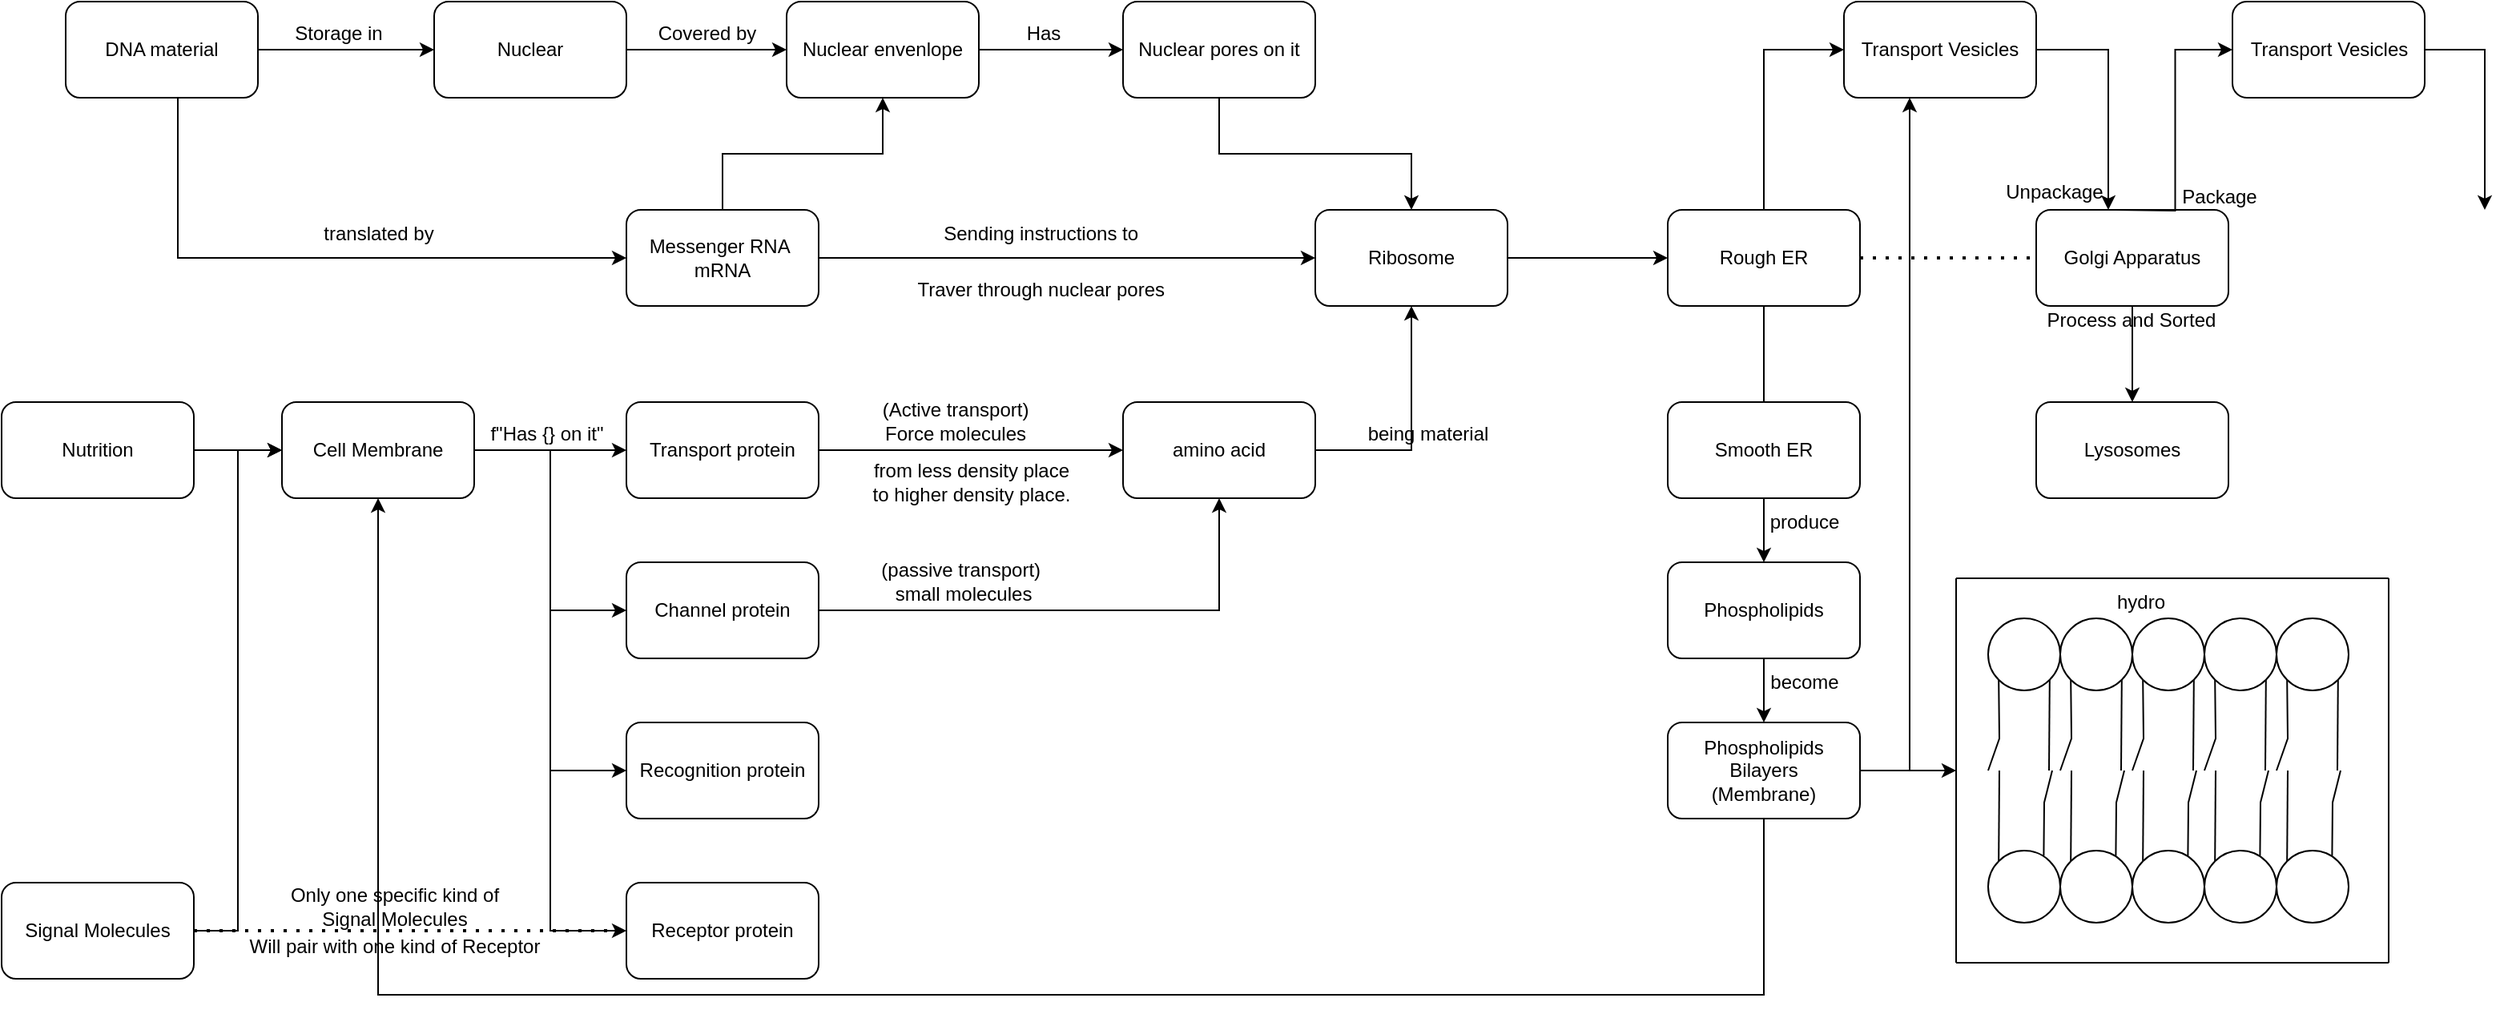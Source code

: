 <mxfile version="20.4.0" type="github">
  <diagram id="kwf1DfNNfV_sgtsVtwUe" name="Page-1">
    <mxGraphModel dx="544" dy="255" grid="1" gridSize="10" guides="1" tooltips="1" connect="1" arrows="1" fold="1" page="1" pageScale="1" pageWidth="850" pageHeight="1100" math="0" shadow="0">
      <root>
        <mxCell id="0" />
        <mxCell id="1" parent="0" />
        <mxCell id="IV-PJzwdEKSMfLSHQAN--9" style="edgeStyle=orthogonalEdgeStyle;rounded=0;orthogonalLoop=1;jettySize=auto;html=1;exitX=1;exitY=0.5;exitDx=0;exitDy=0;" edge="1" parent="1" source="IV-PJzwdEKSMfLSHQAN--1" target="IV-PJzwdEKSMfLSHQAN--8">
          <mxGeometry relative="1" as="geometry" />
        </mxCell>
        <mxCell id="IV-PJzwdEKSMfLSHQAN--1" value="Nuclear" style="rounded=1;whiteSpace=wrap;html=1;" vertex="1" parent="1">
          <mxGeometry x="350" y="190" width="120" height="60" as="geometry" />
        </mxCell>
        <mxCell id="IV-PJzwdEKSMfLSHQAN--15" style="edgeStyle=orthogonalEdgeStyle;rounded=0;orthogonalLoop=1;jettySize=auto;html=1;entryX=0;entryY=0.5;entryDx=0;entryDy=0;" edge="1" parent="1" source="IV-PJzwdEKSMfLSHQAN--3" target="IV-PJzwdEKSMfLSHQAN--14">
          <mxGeometry relative="1" as="geometry">
            <Array as="points">
              <mxPoint x="190" y="350" />
            </Array>
          </mxGeometry>
        </mxCell>
        <mxCell id="IV-PJzwdEKSMfLSHQAN--3" value="DNA material" style="rounded=1;whiteSpace=wrap;html=1;" vertex="1" parent="1">
          <mxGeometry x="120" y="190" width="120" height="60" as="geometry" />
        </mxCell>
        <mxCell id="IV-PJzwdEKSMfLSHQAN--7" value="" style="group" vertex="1" connectable="0" parent="1">
          <mxGeometry x="255" y="195" width="75" height="30" as="geometry" />
        </mxCell>
        <mxCell id="IV-PJzwdEKSMfLSHQAN--4" style="edgeStyle=orthogonalEdgeStyle;rounded=0;orthogonalLoop=1;jettySize=auto;html=1;entryX=0;entryY=0.5;entryDx=0;entryDy=0;" edge="1" parent="IV-PJzwdEKSMfLSHQAN--7" source="IV-PJzwdEKSMfLSHQAN--3" target="IV-PJzwdEKSMfLSHQAN--1">
          <mxGeometry relative="1" as="geometry" />
        </mxCell>
        <mxCell id="IV-PJzwdEKSMfLSHQAN--6" value="Storage in" style="text;html=1;align=center;verticalAlign=middle;resizable=0;points=[];autosize=1;strokeColor=none;fillColor=none;" vertex="1" parent="IV-PJzwdEKSMfLSHQAN--7">
          <mxGeometry x="-5" width="80" height="30" as="geometry" />
        </mxCell>
        <mxCell id="IV-PJzwdEKSMfLSHQAN--12" style="edgeStyle=orthogonalEdgeStyle;rounded=0;orthogonalLoop=1;jettySize=auto;html=1;exitX=1;exitY=0.5;exitDx=0;exitDy=0;entryX=0;entryY=0.5;entryDx=0;entryDy=0;" edge="1" parent="1" source="IV-PJzwdEKSMfLSHQAN--8" target="IV-PJzwdEKSMfLSHQAN--11">
          <mxGeometry relative="1" as="geometry" />
        </mxCell>
        <mxCell id="IV-PJzwdEKSMfLSHQAN--8" value="Nuclear envenlope" style="rounded=1;whiteSpace=wrap;html=1;" vertex="1" parent="1">
          <mxGeometry x="570" y="190" width="120" height="60" as="geometry" />
        </mxCell>
        <mxCell id="IV-PJzwdEKSMfLSHQAN--10" value="Covered by" style="text;html=1;align=center;verticalAlign=middle;resizable=0;points=[];autosize=1;strokeColor=none;fillColor=none;" vertex="1" parent="1">
          <mxGeometry x="480" y="195" width="80" height="30" as="geometry" />
        </mxCell>
        <mxCell id="IV-PJzwdEKSMfLSHQAN--38" style="edgeStyle=orthogonalEdgeStyle;rounded=0;orthogonalLoop=1;jettySize=auto;html=1;entryX=0.5;entryY=0;entryDx=0;entryDy=0;" edge="1" parent="1" source="IV-PJzwdEKSMfLSHQAN--11" target="IV-PJzwdEKSMfLSHQAN--20">
          <mxGeometry relative="1" as="geometry" />
        </mxCell>
        <mxCell id="IV-PJzwdEKSMfLSHQAN--11" value="Nuclear pores on it" style="rounded=1;whiteSpace=wrap;html=1;" vertex="1" parent="1">
          <mxGeometry x="780" y="190" width="120" height="60" as="geometry" />
        </mxCell>
        <mxCell id="IV-PJzwdEKSMfLSHQAN--21" style="edgeStyle=orthogonalEdgeStyle;rounded=0;orthogonalLoop=1;jettySize=auto;html=1;entryX=0;entryY=0.5;entryDx=0;entryDy=0;" edge="1" parent="1" source="IV-PJzwdEKSMfLSHQAN--14" target="IV-PJzwdEKSMfLSHQAN--20">
          <mxGeometry relative="1" as="geometry" />
        </mxCell>
        <mxCell id="IV-PJzwdEKSMfLSHQAN--37" style="edgeStyle=orthogonalEdgeStyle;rounded=0;orthogonalLoop=1;jettySize=auto;html=1;" edge="1" parent="1" source="IV-PJzwdEKSMfLSHQAN--14" target="IV-PJzwdEKSMfLSHQAN--8">
          <mxGeometry relative="1" as="geometry" />
        </mxCell>
        <mxCell id="IV-PJzwdEKSMfLSHQAN--14" value="Messenger RNA&amp;nbsp;&lt;br&gt;mRNA" style="rounded=1;whiteSpace=wrap;html=1;" vertex="1" parent="1">
          <mxGeometry x="470" y="320" width="120" height="60" as="geometry" />
        </mxCell>
        <mxCell id="IV-PJzwdEKSMfLSHQAN--16" value="translated by" style="text;html=1;align=center;verticalAlign=middle;resizable=0;points=[];autosize=1;strokeColor=none;fillColor=none;" vertex="1" parent="1">
          <mxGeometry x="270" y="320" width="90" height="30" as="geometry" />
        </mxCell>
        <mxCell id="IV-PJzwdEKSMfLSHQAN--18" value="Has" style="text;html=1;align=center;verticalAlign=middle;resizable=0;points=[];autosize=1;strokeColor=none;fillColor=none;" vertex="1" parent="1">
          <mxGeometry x="710" y="195" width="40" height="30" as="geometry" />
        </mxCell>
        <mxCell id="IV-PJzwdEKSMfLSHQAN--19" value="Sending instructions to&amp;nbsp;" style="text;html=1;align=center;verticalAlign=middle;resizable=0;points=[];autosize=1;strokeColor=none;fillColor=none;" vertex="1" parent="1">
          <mxGeometry x="655" y="320" width="150" height="30" as="geometry" />
        </mxCell>
        <mxCell id="IV-PJzwdEKSMfLSHQAN--52" style="edgeStyle=orthogonalEdgeStyle;rounded=0;orthogonalLoop=1;jettySize=auto;html=1;entryX=0;entryY=0.5;entryDx=0;entryDy=0;" edge="1" parent="1" source="IV-PJzwdEKSMfLSHQAN--20" target="IV-PJzwdEKSMfLSHQAN--50">
          <mxGeometry relative="1" as="geometry" />
        </mxCell>
        <mxCell id="IV-PJzwdEKSMfLSHQAN--20" value="Ribosome" style="rounded=1;whiteSpace=wrap;html=1;" vertex="1" parent="1">
          <mxGeometry x="900" y="320" width="120" height="60" as="geometry" />
        </mxCell>
        <mxCell id="IV-PJzwdEKSMfLSHQAN--23" style="edgeStyle=orthogonalEdgeStyle;rounded=0;orthogonalLoop=1;jettySize=auto;html=1;entryX=0.5;entryY=1;entryDx=0;entryDy=0;" edge="1" parent="1" source="IV-PJzwdEKSMfLSHQAN--22" target="IV-PJzwdEKSMfLSHQAN--20">
          <mxGeometry relative="1" as="geometry">
            <Array as="points">
              <mxPoint x="960" y="470" />
            </Array>
          </mxGeometry>
        </mxCell>
        <mxCell id="IV-PJzwdEKSMfLSHQAN--22" value="amino acid" style="rounded=1;whiteSpace=wrap;html=1;" vertex="1" parent="1">
          <mxGeometry x="780" y="440" width="120" height="60" as="geometry" />
        </mxCell>
        <mxCell id="IV-PJzwdEKSMfLSHQAN--24" value="being material" style="text;html=1;align=center;verticalAlign=middle;resizable=0;points=[];autosize=1;strokeColor=none;fillColor=none;" vertex="1" parent="1">
          <mxGeometry x="920" y="445" width="100" height="30" as="geometry" />
        </mxCell>
        <mxCell id="IV-PJzwdEKSMfLSHQAN--28" style="edgeStyle=orthogonalEdgeStyle;rounded=0;orthogonalLoop=1;jettySize=auto;html=1;entryX=0;entryY=0.5;entryDx=0;entryDy=0;" edge="1" parent="1" source="IV-PJzwdEKSMfLSHQAN--25" target="IV-PJzwdEKSMfLSHQAN--27">
          <mxGeometry relative="1" as="geometry" />
        </mxCell>
        <mxCell id="IV-PJzwdEKSMfLSHQAN--30" style="edgeStyle=orthogonalEdgeStyle;rounded=0;orthogonalLoop=1;jettySize=auto;html=1;entryX=0;entryY=0.5;entryDx=0;entryDy=0;" edge="1" parent="1" source="IV-PJzwdEKSMfLSHQAN--25" target="IV-PJzwdEKSMfLSHQAN--29">
          <mxGeometry relative="1" as="geometry" />
        </mxCell>
        <mxCell id="IV-PJzwdEKSMfLSHQAN--33" style="edgeStyle=orthogonalEdgeStyle;rounded=0;orthogonalLoop=1;jettySize=auto;html=1;entryX=0;entryY=0.5;entryDx=0;entryDy=0;" edge="1" parent="1" source="IV-PJzwdEKSMfLSHQAN--25" target="IV-PJzwdEKSMfLSHQAN--32">
          <mxGeometry relative="1" as="geometry" />
        </mxCell>
        <mxCell id="IV-PJzwdEKSMfLSHQAN--124" style="edgeStyle=orthogonalEdgeStyle;rounded=0;orthogonalLoop=1;jettySize=auto;html=1;entryX=0;entryY=0.5;entryDx=0;entryDy=0;" edge="1" parent="1" source="IV-PJzwdEKSMfLSHQAN--25" target="IV-PJzwdEKSMfLSHQAN--123">
          <mxGeometry relative="1" as="geometry">
            <mxPoint x="400" y="700" as="targetPoint" />
          </mxGeometry>
        </mxCell>
        <mxCell id="IV-PJzwdEKSMfLSHQAN--25" value="Cell Membrane" style="rounded=1;whiteSpace=wrap;html=1;" vertex="1" parent="1">
          <mxGeometry x="255" y="440" width="120" height="60" as="geometry" />
        </mxCell>
        <mxCell id="IV-PJzwdEKSMfLSHQAN--34" style="edgeStyle=orthogonalEdgeStyle;rounded=0;orthogonalLoop=1;jettySize=auto;html=1;entryX=0;entryY=0.5;entryDx=0;entryDy=0;" edge="1" parent="1" source="IV-PJzwdEKSMfLSHQAN--27" target="IV-PJzwdEKSMfLSHQAN--22">
          <mxGeometry relative="1" as="geometry" />
        </mxCell>
        <mxCell id="IV-PJzwdEKSMfLSHQAN--27" value="Transport protein" style="rounded=1;whiteSpace=wrap;html=1;" vertex="1" parent="1">
          <mxGeometry x="470" y="440" width="120" height="60" as="geometry" />
        </mxCell>
        <mxCell id="IV-PJzwdEKSMfLSHQAN--35" style="edgeStyle=orthogonalEdgeStyle;rounded=0;orthogonalLoop=1;jettySize=auto;html=1;" edge="1" parent="1" source="IV-PJzwdEKSMfLSHQAN--29" target="IV-PJzwdEKSMfLSHQAN--22">
          <mxGeometry relative="1" as="geometry" />
        </mxCell>
        <mxCell id="IV-PJzwdEKSMfLSHQAN--29" value="Channel protein" style="rounded=1;whiteSpace=wrap;html=1;" vertex="1" parent="1">
          <mxGeometry x="470" y="540" width="120" height="60" as="geometry" />
        </mxCell>
        <mxCell id="IV-PJzwdEKSMfLSHQAN--31" value="f&quot;Has {} on it&quot;" style="text;html=1;align=center;verticalAlign=middle;resizable=0;points=[];autosize=1;strokeColor=none;fillColor=none;" vertex="1" parent="1">
          <mxGeometry x="375" y="445" width="90" height="30" as="geometry" />
        </mxCell>
        <mxCell id="IV-PJzwdEKSMfLSHQAN--32" value="Recognition protein" style="rounded=1;whiteSpace=wrap;html=1;" vertex="1" parent="1">
          <mxGeometry x="470" y="640" width="120" height="60" as="geometry" />
        </mxCell>
        <mxCell id="IV-PJzwdEKSMfLSHQAN--39" value="Traver through nuclear pores&amp;nbsp;" style="text;html=1;align=center;verticalAlign=middle;resizable=0;points=[];autosize=1;strokeColor=none;fillColor=none;" vertex="1" parent="1">
          <mxGeometry x="640" y="355" width="180" height="30" as="geometry" />
        </mxCell>
        <mxCell id="IV-PJzwdEKSMfLSHQAN--40" value="Force molecules" style="text;html=1;align=center;verticalAlign=middle;resizable=0;points=[];autosize=1;strokeColor=none;fillColor=none;" vertex="1" parent="1">
          <mxGeometry x="620" y="445" width="110" height="30" as="geometry" />
        </mxCell>
        <mxCell id="IV-PJzwdEKSMfLSHQAN--42" value="from less density place&lt;br&gt;&amp;nbsp;to higher density place.&amp;nbsp;" style="text;html=1;align=center;verticalAlign=middle;resizable=0;points=[];autosize=1;strokeColor=none;fillColor=none;" vertex="1" parent="1">
          <mxGeometry x="610" y="470" width="150" height="40" as="geometry" />
        </mxCell>
        <mxCell id="IV-PJzwdEKSMfLSHQAN--44" value="small molecules" style="text;html=1;align=center;verticalAlign=middle;resizable=0;points=[];autosize=1;strokeColor=none;fillColor=none;" vertex="1" parent="1">
          <mxGeometry x="625" y="545" width="110" height="30" as="geometry" />
        </mxCell>
        <mxCell id="IV-PJzwdEKSMfLSHQAN--47" value="(Active transport)" style="text;html=1;align=center;verticalAlign=middle;resizable=0;points=[];autosize=1;strokeColor=none;fillColor=none;" vertex="1" parent="1">
          <mxGeometry x="620" y="430" width="110" height="30" as="geometry" />
        </mxCell>
        <mxCell id="IV-PJzwdEKSMfLSHQAN--48" value="(passive transport)&amp;nbsp;" style="text;html=1;align=center;verticalAlign=middle;resizable=0;points=[];autosize=1;strokeColor=none;fillColor=none;" vertex="1" parent="1">
          <mxGeometry x="615" y="530" width="130" height="30" as="geometry" />
        </mxCell>
        <mxCell id="IV-PJzwdEKSMfLSHQAN--131" style="edgeStyle=orthogonalEdgeStyle;rounded=0;orthogonalLoop=1;jettySize=auto;html=1;entryX=0;entryY=0.5;entryDx=0;entryDy=0;" edge="1" parent="1" source="IV-PJzwdEKSMfLSHQAN--50" target="IV-PJzwdEKSMfLSHQAN--130">
          <mxGeometry relative="1" as="geometry" />
        </mxCell>
        <mxCell id="IV-PJzwdEKSMfLSHQAN--50" value="Rough ER" style="rounded=1;whiteSpace=wrap;html=1;" vertex="1" parent="1">
          <mxGeometry x="1120" y="320" width="120" height="60" as="geometry" />
        </mxCell>
        <mxCell id="IV-PJzwdEKSMfLSHQAN--56" style="edgeStyle=orthogonalEdgeStyle;rounded=0;orthogonalLoop=1;jettySize=auto;html=1;exitX=0.5;exitY=1;exitDx=0;exitDy=0;entryX=0.5;entryY=0;entryDx=0;entryDy=0;" edge="1" parent="1" source="IV-PJzwdEKSMfLSHQAN--51" target="IV-PJzwdEKSMfLSHQAN--55">
          <mxGeometry relative="1" as="geometry" />
        </mxCell>
        <mxCell id="IV-PJzwdEKSMfLSHQAN--51" value="Smooth ER" style="rounded=1;whiteSpace=wrap;html=1;" vertex="1" parent="1">
          <mxGeometry x="1120" y="440" width="120" height="60" as="geometry" />
        </mxCell>
        <mxCell id="IV-PJzwdEKSMfLSHQAN--53" value="" style="endArrow=none;html=1;rounded=0;exitX=0.5;exitY=1;exitDx=0;exitDy=0;entryX=0.5;entryY=0;entryDx=0;entryDy=0;" edge="1" parent="1" source="IV-PJzwdEKSMfLSHQAN--50" target="IV-PJzwdEKSMfLSHQAN--51">
          <mxGeometry width="50" height="50" relative="1" as="geometry">
            <mxPoint x="1040" y="445" as="sourcePoint" />
            <mxPoint x="1040" y="535" as="targetPoint" />
          </mxGeometry>
        </mxCell>
        <mxCell id="IV-PJzwdEKSMfLSHQAN--59" style="edgeStyle=orthogonalEdgeStyle;rounded=0;orthogonalLoop=1;jettySize=auto;html=1;entryX=0.5;entryY=0;entryDx=0;entryDy=0;" edge="1" parent="1" source="IV-PJzwdEKSMfLSHQAN--55" target="IV-PJzwdEKSMfLSHQAN--58">
          <mxGeometry relative="1" as="geometry" />
        </mxCell>
        <mxCell id="IV-PJzwdEKSMfLSHQAN--55" value="Phospholipids" style="rounded=1;whiteSpace=wrap;html=1;" vertex="1" parent="1">
          <mxGeometry x="1120" y="540" width="120" height="60" as="geometry" />
        </mxCell>
        <mxCell id="IV-PJzwdEKSMfLSHQAN--57" value="produce" style="text;html=1;align=center;verticalAlign=middle;resizable=0;points=[];autosize=1;strokeColor=none;fillColor=none;" vertex="1" parent="1">
          <mxGeometry x="1170" y="500" width="70" height="30" as="geometry" />
        </mxCell>
        <mxCell id="IV-PJzwdEKSMfLSHQAN--114" style="edgeStyle=orthogonalEdgeStyle;rounded=0;orthogonalLoop=1;jettySize=auto;html=1;entryX=0.5;entryY=1;entryDx=0;entryDy=0;" edge="1" parent="1" source="IV-PJzwdEKSMfLSHQAN--58" target="IV-PJzwdEKSMfLSHQAN--25">
          <mxGeometry relative="1" as="geometry">
            <Array as="points">
              <mxPoint x="1180" y="810" />
              <mxPoint x="315" y="810" />
            </Array>
          </mxGeometry>
        </mxCell>
        <mxCell id="IV-PJzwdEKSMfLSHQAN--135" style="edgeStyle=orthogonalEdgeStyle;rounded=0;orthogonalLoop=1;jettySize=auto;html=1;" edge="1" parent="1" source="IV-PJzwdEKSMfLSHQAN--58">
          <mxGeometry relative="1" as="geometry">
            <mxPoint x="1300" y="670" as="targetPoint" />
          </mxGeometry>
        </mxCell>
        <mxCell id="IV-PJzwdEKSMfLSHQAN--136" style="edgeStyle=orthogonalEdgeStyle;rounded=0;orthogonalLoop=1;jettySize=auto;html=1;" edge="1" parent="1" source="IV-PJzwdEKSMfLSHQAN--58" target="IV-PJzwdEKSMfLSHQAN--130">
          <mxGeometry relative="1" as="geometry">
            <mxPoint x="1270" y="620" as="targetPoint" />
            <Array as="points">
              <mxPoint x="1271" y="670" />
            </Array>
          </mxGeometry>
        </mxCell>
        <mxCell id="IV-PJzwdEKSMfLSHQAN--58" value="Phospholipids Bilayers&lt;br&gt;(Membrane)" style="rounded=1;whiteSpace=wrap;html=1;" vertex="1" parent="1">
          <mxGeometry x="1120" y="640" width="120" height="60" as="geometry" />
        </mxCell>
        <mxCell id="IV-PJzwdEKSMfLSHQAN--60" value="become" style="text;html=1;align=center;verticalAlign=middle;resizable=0;points=[];autosize=1;strokeColor=none;fillColor=none;" vertex="1" parent="1">
          <mxGeometry x="1170" y="600" width="70" height="30" as="geometry" />
        </mxCell>
        <mxCell id="IV-PJzwdEKSMfLSHQAN--64" value="" style="endArrow=none;html=1;rounded=0;" edge="1" parent="1">
          <mxGeometry width="50" height="50" relative="1" as="geometry">
            <mxPoint x="1300" y="790" as="sourcePoint" />
            <mxPoint x="1300" y="550" as="targetPoint" />
          </mxGeometry>
        </mxCell>
        <mxCell id="IV-PJzwdEKSMfLSHQAN--65" value="" style="endArrow=none;html=1;rounded=0;" edge="1" parent="1">
          <mxGeometry width="50" height="50" relative="1" as="geometry">
            <mxPoint x="1570" y="790" as="sourcePoint" />
            <mxPoint x="1570" y="550" as="targetPoint" />
          </mxGeometry>
        </mxCell>
        <mxCell id="IV-PJzwdEKSMfLSHQAN--66" value="" style="endArrow=none;html=1;rounded=0;" edge="1" parent="1">
          <mxGeometry width="50" height="50" relative="1" as="geometry">
            <mxPoint x="1570" y="550" as="sourcePoint" />
            <mxPoint x="1300" y="550" as="targetPoint" />
          </mxGeometry>
        </mxCell>
        <mxCell id="IV-PJzwdEKSMfLSHQAN--67" value="" style="endArrow=none;html=1;rounded=0;" edge="1" parent="1">
          <mxGeometry width="50" height="50" relative="1" as="geometry">
            <mxPoint x="1300" y="790" as="sourcePoint" />
            <mxPoint x="1570" y="790" as="targetPoint" />
          </mxGeometry>
        </mxCell>
        <mxCell id="IV-PJzwdEKSMfLSHQAN--93" value="" style="group" vertex="1" connectable="0" parent="1">
          <mxGeometry x="1510" y="692" width="45" height="95" as="geometry" />
        </mxCell>
        <mxCell id="IV-PJzwdEKSMfLSHQAN--111" value="" style="group" vertex="1" connectable="0" parent="IV-PJzwdEKSMfLSHQAN--93">
          <mxGeometry x="-10" y="-22" width="45" height="95" as="geometry" />
        </mxCell>
        <mxCell id="IV-PJzwdEKSMfLSHQAN--84" value="" style="endArrow=none;html=1;rounded=0;entryX=0;entryY=0;entryDx=0;entryDy=0;" edge="1" target="IV-PJzwdEKSMfLSHQAN--86" parent="IV-PJzwdEKSMfLSHQAN--111">
          <mxGeometry width="50" height="50" relative="1" as="geometry">
            <mxPoint x="7" as="sourcePoint" />
            <mxPoint x="70" y="60" as="targetPoint" />
            <Array as="points" />
          </mxGeometry>
        </mxCell>
        <mxCell id="IV-PJzwdEKSMfLSHQAN--85" value="" style="endArrow=none;html=1;rounded=0;entryX=0.771;entryY=0.073;entryDx=0;entryDy=0;entryPerimeter=0;" edge="1" target="IV-PJzwdEKSMfLSHQAN--86" parent="IV-PJzwdEKSMfLSHQAN--111">
          <mxGeometry width="50" height="50" relative="1" as="geometry">
            <mxPoint x="40" as="sourcePoint" />
            <mxPoint x="70" y="60" as="targetPoint" />
            <Array as="points">
              <mxPoint x="35" y="20" />
            </Array>
          </mxGeometry>
        </mxCell>
        <mxCell id="IV-PJzwdEKSMfLSHQAN--86" value="" style="ellipse;whiteSpace=wrap;html=1;aspect=fixed;" vertex="1" parent="IV-PJzwdEKSMfLSHQAN--111">
          <mxGeometry y="50" width="45" height="45" as="geometry" />
        </mxCell>
        <mxCell id="IV-PJzwdEKSMfLSHQAN--94" value="" style="group" vertex="1" connectable="0" parent="1">
          <mxGeometry x="1455" y="670" width="45" height="95" as="geometry" />
        </mxCell>
        <mxCell id="IV-PJzwdEKSMfLSHQAN--95" value="" style="endArrow=none;html=1;rounded=0;entryX=0;entryY=0;entryDx=0;entryDy=0;" edge="1" parent="IV-PJzwdEKSMfLSHQAN--94" target="IV-PJzwdEKSMfLSHQAN--97">
          <mxGeometry width="50" height="50" relative="1" as="geometry">
            <mxPoint x="7" as="sourcePoint" />
            <mxPoint x="70" y="60" as="targetPoint" />
            <Array as="points" />
          </mxGeometry>
        </mxCell>
        <mxCell id="IV-PJzwdEKSMfLSHQAN--96" value="" style="endArrow=none;html=1;rounded=0;entryX=0.771;entryY=0.073;entryDx=0;entryDy=0;entryPerimeter=0;" edge="1" parent="IV-PJzwdEKSMfLSHQAN--94" target="IV-PJzwdEKSMfLSHQAN--97">
          <mxGeometry width="50" height="50" relative="1" as="geometry">
            <mxPoint x="40" as="sourcePoint" />
            <mxPoint x="70" y="60" as="targetPoint" />
            <Array as="points">
              <mxPoint x="35" y="20" />
            </Array>
          </mxGeometry>
        </mxCell>
        <mxCell id="IV-PJzwdEKSMfLSHQAN--97" value="" style="ellipse;whiteSpace=wrap;html=1;aspect=fixed;" vertex="1" parent="IV-PJzwdEKSMfLSHQAN--94">
          <mxGeometry y="50" width="45" height="45" as="geometry" />
        </mxCell>
        <mxCell id="IV-PJzwdEKSMfLSHQAN--98" value="" style="group" vertex="1" connectable="0" parent="1">
          <mxGeometry x="1410" y="670" width="45" height="95" as="geometry" />
        </mxCell>
        <mxCell id="IV-PJzwdEKSMfLSHQAN--99" value="" style="endArrow=none;html=1;rounded=0;entryX=0;entryY=0;entryDx=0;entryDy=0;" edge="1" parent="IV-PJzwdEKSMfLSHQAN--98" target="IV-PJzwdEKSMfLSHQAN--101">
          <mxGeometry width="50" height="50" relative="1" as="geometry">
            <mxPoint x="7" as="sourcePoint" />
            <mxPoint x="70" y="60" as="targetPoint" />
            <Array as="points" />
          </mxGeometry>
        </mxCell>
        <mxCell id="IV-PJzwdEKSMfLSHQAN--100" value="" style="endArrow=none;html=1;rounded=0;entryX=0.771;entryY=0.073;entryDx=0;entryDy=0;entryPerimeter=0;" edge="1" parent="IV-PJzwdEKSMfLSHQAN--98" target="IV-PJzwdEKSMfLSHQAN--101">
          <mxGeometry width="50" height="50" relative="1" as="geometry">
            <mxPoint x="40" as="sourcePoint" />
            <mxPoint x="70" y="60" as="targetPoint" />
            <Array as="points">
              <mxPoint x="35" y="20" />
            </Array>
          </mxGeometry>
        </mxCell>
        <mxCell id="IV-PJzwdEKSMfLSHQAN--101" value="" style="ellipse;whiteSpace=wrap;html=1;aspect=fixed;" vertex="1" parent="IV-PJzwdEKSMfLSHQAN--98">
          <mxGeometry y="50" width="45" height="45" as="geometry" />
        </mxCell>
        <mxCell id="IV-PJzwdEKSMfLSHQAN--102" value="" style="group" vertex="1" connectable="0" parent="1">
          <mxGeometry x="1365" y="670" width="45" height="95" as="geometry" />
        </mxCell>
        <mxCell id="IV-PJzwdEKSMfLSHQAN--103" value="" style="endArrow=none;html=1;rounded=0;entryX=0;entryY=0;entryDx=0;entryDy=0;" edge="1" parent="IV-PJzwdEKSMfLSHQAN--102" target="IV-PJzwdEKSMfLSHQAN--105">
          <mxGeometry width="50" height="50" relative="1" as="geometry">
            <mxPoint x="7" as="sourcePoint" />
            <mxPoint x="70" y="60" as="targetPoint" />
            <Array as="points" />
          </mxGeometry>
        </mxCell>
        <mxCell id="IV-PJzwdEKSMfLSHQAN--104" value="" style="endArrow=none;html=1;rounded=0;entryX=0.771;entryY=0.073;entryDx=0;entryDy=0;entryPerimeter=0;" edge="1" parent="IV-PJzwdEKSMfLSHQAN--102" target="IV-PJzwdEKSMfLSHQAN--105">
          <mxGeometry width="50" height="50" relative="1" as="geometry">
            <mxPoint x="40" as="sourcePoint" />
            <mxPoint x="70" y="60" as="targetPoint" />
            <Array as="points">
              <mxPoint x="35" y="20" />
            </Array>
          </mxGeometry>
        </mxCell>
        <mxCell id="IV-PJzwdEKSMfLSHQAN--105" value="" style="ellipse;whiteSpace=wrap;html=1;aspect=fixed;" vertex="1" parent="IV-PJzwdEKSMfLSHQAN--102">
          <mxGeometry y="50" width="45" height="45" as="geometry" />
        </mxCell>
        <mxCell id="IV-PJzwdEKSMfLSHQAN--106" value="" style="group" vertex="1" connectable="0" parent="1">
          <mxGeometry x="1320" y="670" width="45" height="95" as="geometry" />
        </mxCell>
        <mxCell id="IV-PJzwdEKSMfLSHQAN--107" value="" style="endArrow=none;html=1;rounded=0;entryX=0;entryY=0;entryDx=0;entryDy=0;" edge="1" parent="IV-PJzwdEKSMfLSHQAN--106" target="IV-PJzwdEKSMfLSHQAN--109">
          <mxGeometry width="50" height="50" relative="1" as="geometry">
            <mxPoint x="7" as="sourcePoint" />
            <mxPoint x="70" y="60" as="targetPoint" />
            <Array as="points" />
          </mxGeometry>
        </mxCell>
        <mxCell id="IV-PJzwdEKSMfLSHQAN--108" value="" style="endArrow=none;html=1;rounded=0;entryX=0.771;entryY=0.073;entryDx=0;entryDy=0;entryPerimeter=0;" edge="1" parent="IV-PJzwdEKSMfLSHQAN--106" target="IV-PJzwdEKSMfLSHQAN--109">
          <mxGeometry width="50" height="50" relative="1" as="geometry">
            <mxPoint x="40" as="sourcePoint" />
            <mxPoint x="70" y="60" as="targetPoint" />
            <Array as="points">
              <mxPoint x="35" y="20" />
            </Array>
          </mxGeometry>
        </mxCell>
        <mxCell id="IV-PJzwdEKSMfLSHQAN--109" value="" style="ellipse;whiteSpace=wrap;html=1;aspect=fixed;" vertex="1" parent="IV-PJzwdEKSMfLSHQAN--106">
          <mxGeometry y="50" width="45" height="45" as="geometry" />
        </mxCell>
        <mxCell id="IV-PJzwdEKSMfLSHQAN--110" value="" style="group" vertex="1" connectable="0" parent="1">
          <mxGeometry x="1320" y="575" width="225" height="95" as="geometry" />
        </mxCell>
        <mxCell id="IV-PJzwdEKSMfLSHQAN--69" value="" style="ellipse;whiteSpace=wrap;html=1;aspect=fixed;" vertex="1" parent="IV-PJzwdEKSMfLSHQAN--110">
          <mxGeometry width="45" height="45" as="geometry" />
        </mxCell>
        <mxCell id="IV-PJzwdEKSMfLSHQAN--70" value="" style="endArrow=none;html=1;rounded=0;entryX=1;entryY=1;entryDx=0;entryDy=0;" edge="1" parent="IV-PJzwdEKSMfLSHQAN--110" target="IV-PJzwdEKSMfLSHQAN--69">
          <mxGeometry width="50" height="50" relative="1" as="geometry">
            <mxPoint x="38" y="95" as="sourcePoint" />
            <mxPoint x="70" y="35" as="targetPoint" />
          </mxGeometry>
        </mxCell>
        <mxCell id="IV-PJzwdEKSMfLSHQAN--71" value="" style="endArrow=none;html=1;rounded=0;entryX=0;entryY=1;entryDx=0;entryDy=0;" edge="1" parent="IV-PJzwdEKSMfLSHQAN--110" target="IV-PJzwdEKSMfLSHQAN--69">
          <mxGeometry width="50" height="50" relative="1" as="geometry">
            <mxPoint y="95" as="sourcePoint" />
            <mxPoint x="70" y="35" as="targetPoint" />
            <Array as="points">
              <mxPoint x="7" y="75" />
            </Array>
          </mxGeometry>
        </mxCell>
        <mxCell id="IV-PJzwdEKSMfLSHQAN--72" value="" style="endArrow=none;html=1;rounded=0;entryX=1;entryY=1;entryDx=0;entryDy=0;" edge="1" target="IV-PJzwdEKSMfLSHQAN--74" parent="IV-PJzwdEKSMfLSHQAN--110">
          <mxGeometry width="50" height="50" relative="1" as="geometry">
            <mxPoint x="83" y="95" as="sourcePoint" />
            <mxPoint x="115" y="35" as="targetPoint" />
          </mxGeometry>
        </mxCell>
        <mxCell id="IV-PJzwdEKSMfLSHQAN--73" value="" style="endArrow=none;html=1;rounded=0;entryX=0;entryY=1;entryDx=0;entryDy=0;" edge="1" target="IV-PJzwdEKSMfLSHQAN--74" parent="IV-PJzwdEKSMfLSHQAN--110">
          <mxGeometry width="50" height="50" relative="1" as="geometry">
            <mxPoint x="45" y="95" as="sourcePoint" />
            <mxPoint x="115" y="35" as="targetPoint" />
            <Array as="points">
              <mxPoint x="52" y="75" />
            </Array>
          </mxGeometry>
        </mxCell>
        <mxCell id="IV-PJzwdEKSMfLSHQAN--74" value="" style="ellipse;whiteSpace=wrap;html=1;aspect=fixed;" vertex="1" parent="IV-PJzwdEKSMfLSHQAN--110">
          <mxGeometry x="45" width="45" height="45" as="geometry" />
        </mxCell>
        <mxCell id="IV-PJzwdEKSMfLSHQAN--75" value="" style="endArrow=none;html=1;rounded=0;entryX=1;entryY=1;entryDx=0;entryDy=0;" edge="1" target="IV-PJzwdEKSMfLSHQAN--77" parent="IV-PJzwdEKSMfLSHQAN--110">
          <mxGeometry width="50" height="50" relative="1" as="geometry">
            <mxPoint x="128" y="95" as="sourcePoint" />
            <mxPoint x="160" y="35" as="targetPoint" />
          </mxGeometry>
        </mxCell>
        <mxCell id="IV-PJzwdEKSMfLSHQAN--76" value="" style="endArrow=none;html=1;rounded=0;entryX=0;entryY=1;entryDx=0;entryDy=0;" edge="1" target="IV-PJzwdEKSMfLSHQAN--77" parent="IV-PJzwdEKSMfLSHQAN--110">
          <mxGeometry width="50" height="50" relative="1" as="geometry">
            <mxPoint x="90" y="95" as="sourcePoint" />
            <mxPoint x="160" y="35" as="targetPoint" />
            <Array as="points">
              <mxPoint x="97" y="75" />
            </Array>
          </mxGeometry>
        </mxCell>
        <mxCell id="IV-PJzwdEKSMfLSHQAN--77" value="" style="ellipse;whiteSpace=wrap;html=1;aspect=fixed;" vertex="1" parent="IV-PJzwdEKSMfLSHQAN--110">
          <mxGeometry x="90" width="45" height="45" as="geometry" />
        </mxCell>
        <mxCell id="IV-PJzwdEKSMfLSHQAN--78" value="" style="endArrow=none;html=1;rounded=0;entryX=1;entryY=1;entryDx=0;entryDy=0;" edge="1" target="IV-PJzwdEKSMfLSHQAN--80" parent="IV-PJzwdEKSMfLSHQAN--110">
          <mxGeometry width="50" height="50" relative="1" as="geometry">
            <mxPoint x="173" y="95" as="sourcePoint" />
            <mxPoint x="205" y="35" as="targetPoint" />
          </mxGeometry>
        </mxCell>
        <mxCell id="IV-PJzwdEKSMfLSHQAN--79" value="" style="endArrow=none;html=1;rounded=0;entryX=0;entryY=1;entryDx=0;entryDy=0;" edge="1" target="IV-PJzwdEKSMfLSHQAN--80" parent="IV-PJzwdEKSMfLSHQAN--110">
          <mxGeometry width="50" height="50" relative="1" as="geometry">
            <mxPoint x="135" y="95" as="sourcePoint" />
            <mxPoint x="205" y="35" as="targetPoint" />
            <Array as="points">
              <mxPoint x="142" y="75" />
            </Array>
          </mxGeometry>
        </mxCell>
        <mxCell id="IV-PJzwdEKSMfLSHQAN--80" value="" style="ellipse;whiteSpace=wrap;html=1;aspect=fixed;" vertex="1" parent="IV-PJzwdEKSMfLSHQAN--110">
          <mxGeometry x="135" width="45" height="45" as="geometry" />
        </mxCell>
        <mxCell id="IV-PJzwdEKSMfLSHQAN--81" value="" style="endArrow=none;html=1;rounded=0;entryX=1;entryY=1;entryDx=0;entryDy=0;" edge="1" target="IV-PJzwdEKSMfLSHQAN--83" parent="IV-PJzwdEKSMfLSHQAN--110">
          <mxGeometry width="50" height="50" relative="1" as="geometry">
            <mxPoint x="218" y="95" as="sourcePoint" />
            <mxPoint x="250" y="35" as="targetPoint" />
          </mxGeometry>
        </mxCell>
        <mxCell id="IV-PJzwdEKSMfLSHQAN--82" value="" style="endArrow=none;html=1;rounded=0;entryX=0;entryY=1;entryDx=0;entryDy=0;" edge="1" target="IV-PJzwdEKSMfLSHQAN--83" parent="IV-PJzwdEKSMfLSHQAN--110">
          <mxGeometry width="50" height="50" relative="1" as="geometry">
            <mxPoint x="180" y="95" as="sourcePoint" />
            <mxPoint x="250" y="35" as="targetPoint" />
            <Array as="points">
              <mxPoint x="187" y="75" />
            </Array>
          </mxGeometry>
        </mxCell>
        <mxCell id="IV-PJzwdEKSMfLSHQAN--83" value="" style="ellipse;whiteSpace=wrap;html=1;aspect=fixed;" vertex="1" parent="IV-PJzwdEKSMfLSHQAN--110">
          <mxGeometry x="180" width="45" height="45" as="geometry" />
        </mxCell>
        <mxCell id="IV-PJzwdEKSMfLSHQAN--112" value="hydro" style="text;html=1;align=center;verticalAlign=middle;resizable=0;points=[];autosize=1;strokeColor=none;fillColor=none;" vertex="1" parent="1">
          <mxGeometry x="1390" y="550" width="50" height="30" as="geometry" />
        </mxCell>
        <mxCell id="IV-PJzwdEKSMfLSHQAN--116" style="edgeStyle=orthogonalEdgeStyle;rounded=0;orthogonalLoop=1;jettySize=auto;html=1;entryX=0;entryY=0.5;entryDx=0;entryDy=0;" edge="1" parent="1" source="IV-PJzwdEKSMfLSHQAN--115" target="IV-PJzwdEKSMfLSHQAN--25">
          <mxGeometry relative="1" as="geometry" />
        </mxCell>
        <mxCell id="IV-PJzwdEKSMfLSHQAN--115" value="Nutrition" style="rounded=1;whiteSpace=wrap;html=1;" vertex="1" parent="1">
          <mxGeometry x="80" y="440" width="120" height="60" as="geometry" />
        </mxCell>
        <mxCell id="IV-PJzwdEKSMfLSHQAN--119" style="edgeStyle=orthogonalEdgeStyle;rounded=0;orthogonalLoop=1;jettySize=auto;html=1;entryX=0;entryY=0.5;entryDx=0;entryDy=0;" edge="1" parent="1" source="IV-PJzwdEKSMfLSHQAN--117" target="IV-PJzwdEKSMfLSHQAN--25">
          <mxGeometry relative="1" as="geometry" />
        </mxCell>
        <mxCell id="IV-PJzwdEKSMfLSHQAN--117" value="Signal Molecules" style="rounded=1;whiteSpace=wrap;html=1;" vertex="1" parent="1">
          <mxGeometry x="80" y="740" width="120" height="60" as="geometry" />
        </mxCell>
        <mxCell id="IV-PJzwdEKSMfLSHQAN--120" value="" style="endArrow=none;dashed=1;html=1;dashPattern=1 3;strokeWidth=2;rounded=0;exitX=1;exitY=0.5;exitDx=0;exitDy=0;entryX=0;entryY=0.5;entryDx=0;entryDy=0;" edge="1" parent="1" source="IV-PJzwdEKSMfLSHQAN--117" target="IV-PJzwdEKSMfLSHQAN--123">
          <mxGeometry width="50" height="50" relative="1" as="geometry">
            <mxPoint x="310" y="580" as="sourcePoint" />
            <mxPoint x="360" y="530" as="targetPoint" />
          </mxGeometry>
        </mxCell>
        <mxCell id="IV-PJzwdEKSMfLSHQAN--123" value="Receptor protein" style="rounded=1;whiteSpace=wrap;html=1;" vertex="1" parent="1">
          <mxGeometry x="470" y="740" width="120" height="60" as="geometry" />
        </mxCell>
        <mxCell id="IV-PJzwdEKSMfLSHQAN--125" value="Only one specific kind of&lt;br&gt;Signal Molecules" style="text;html=1;align=center;verticalAlign=middle;resizable=0;points=[];autosize=1;strokeColor=none;fillColor=none;" vertex="1" parent="1">
          <mxGeometry x="250" y="735" width="150" height="40" as="geometry" />
        </mxCell>
        <mxCell id="IV-PJzwdEKSMfLSHQAN--126" value="Will pair with one kind of Receptor" style="text;html=1;align=center;verticalAlign=middle;resizable=0;points=[];autosize=1;strokeColor=none;fillColor=none;" vertex="1" parent="1">
          <mxGeometry x="225" y="765" width="200" height="30" as="geometry" />
        </mxCell>
        <mxCell id="IV-PJzwdEKSMfLSHQAN--145" style="edgeStyle=orthogonalEdgeStyle;rounded=0;orthogonalLoop=1;jettySize=auto;html=1;entryX=0.5;entryY=0;entryDx=0;entryDy=0;" edge="1" parent="1" source="IV-PJzwdEKSMfLSHQAN--129" target="IV-PJzwdEKSMfLSHQAN--146">
          <mxGeometry relative="1" as="geometry">
            <mxPoint x="1410" y="420" as="targetPoint" />
          </mxGeometry>
        </mxCell>
        <mxCell id="IV-PJzwdEKSMfLSHQAN--129" value="Golgi Apparatus" style="rounded=1;whiteSpace=wrap;html=1;" vertex="1" parent="1">
          <mxGeometry x="1350" y="320" width="120" height="60" as="geometry" />
        </mxCell>
        <mxCell id="IV-PJzwdEKSMfLSHQAN--132" style="edgeStyle=orthogonalEdgeStyle;rounded=0;orthogonalLoop=1;jettySize=auto;html=1;" edge="1" parent="1" source="IV-PJzwdEKSMfLSHQAN--130">
          <mxGeometry relative="1" as="geometry">
            <mxPoint x="1395" y="320" as="targetPoint" />
            <Array as="points">
              <mxPoint x="1395" y="220" />
            </Array>
          </mxGeometry>
        </mxCell>
        <mxCell id="IV-PJzwdEKSMfLSHQAN--130" value="Transport Vesicles" style="rounded=1;whiteSpace=wrap;html=1;" vertex="1" parent="1">
          <mxGeometry x="1230" y="190" width="120" height="60" as="geometry" />
        </mxCell>
        <mxCell id="IV-PJzwdEKSMfLSHQAN--133" value="" style="endArrow=none;dashed=1;html=1;dashPattern=1 3;strokeWidth=2;rounded=0;exitX=1;exitY=0.5;exitDx=0;exitDy=0;entryX=0;entryY=0.5;entryDx=0;entryDy=0;" edge="1" parent="1" source="IV-PJzwdEKSMfLSHQAN--50" target="IV-PJzwdEKSMfLSHQAN--129">
          <mxGeometry width="50" height="50" relative="1" as="geometry">
            <mxPoint x="1360" y="360" as="sourcePoint" />
            <mxPoint x="1410" y="310" as="targetPoint" />
          </mxGeometry>
        </mxCell>
        <mxCell id="IV-PJzwdEKSMfLSHQAN--138" style="edgeStyle=orthogonalEdgeStyle;rounded=0;orthogonalLoop=1;jettySize=auto;html=1;entryX=0;entryY=0.5;entryDx=0;entryDy=0;" edge="1" target="IV-PJzwdEKSMfLSHQAN--139" parent="1">
          <mxGeometry relative="1" as="geometry">
            <mxPoint x="1400.003" y="319.95" as="sourcePoint" />
          </mxGeometry>
        </mxCell>
        <mxCell id="IV-PJzwdEKSMfLSHQAN--139" value="Transport Vesicles" style="rounded=1;whiteSpace=wrap;html=1;" vertex="1" parent="1">
          <mxGeometry x="1472.5" y="190" width="120" height="60" as="geometry" />
        </mxCell>
        <mxCell id="IV-PJzwdEKSMfLSHQAN--140" style="edgeStyle=orthogonalEdgeStyle;rounded=0;orthogonalLoop=1;jettySize=auto;html=1;" edge="1" source="IV-PJzwdEKSMfLSHQAN--139" parent="1">
          <mxGeometry relative="1" as="geometry">
            <mxPoint x="1630" y="320" as="targetPoint" />
            <Array as="points">
              <mxPoint x="1630" y="220" />
              <mxPoint x="1630" y="320" />
            </Array>
          </mxGeometry>
        </mxCell>
        <mxCell id="IV-PJzwdEKSMfLSHQAN--142" value="Unpackage" style="text;html=1;align=center;verticalAlign=middle;resizable=0;points=[];autosize=1;strokeColor=none;fillColor=none;" vertex="1" parent="1">
          <mxGeometry x="1321" y="294" width="80" height="30" as="geometry" />
        </mxCell>
        <mxCell id="IV-PJzwdEKSMfLSHQAN--143" value="Package" style="text;html=1;align=center;verticalAlign=middle;resizable=0;points=[];autosize=1;strokeColor=none;fillColor=none;" vertex="1" parent="1">
          <mxGeometry x="1429" y="297" width="70" height="30" as="geometry" />
        </mxCell>
        <mxCell id="IV-PJzwdEKSMfLSHQAN--144" value="Process and Sorted" style="text;html=1;align=center;verticalAlign=middle;resizable=0;points=[];autosize=1;strokeColor=none;fillColor=none;" vertex="1" parent="1">
          <mxGeometry x="1344" y="374" width="130" height="30" as="geometry" />
        </mxCell>
        <mxCell id="IV-PJzwdEKSMfLSHQAN--146" value="Lysosomes" style="rounded=1;whiteSpace=wrap;html=1;" vertex="1" parent="1">
          <mxGeometry x="1350" y="440" width="120" height="60" as="geometry" />
        </mxCell>
      </root>
    </mxGraphModel>
  </diagram>
</mxfile>
